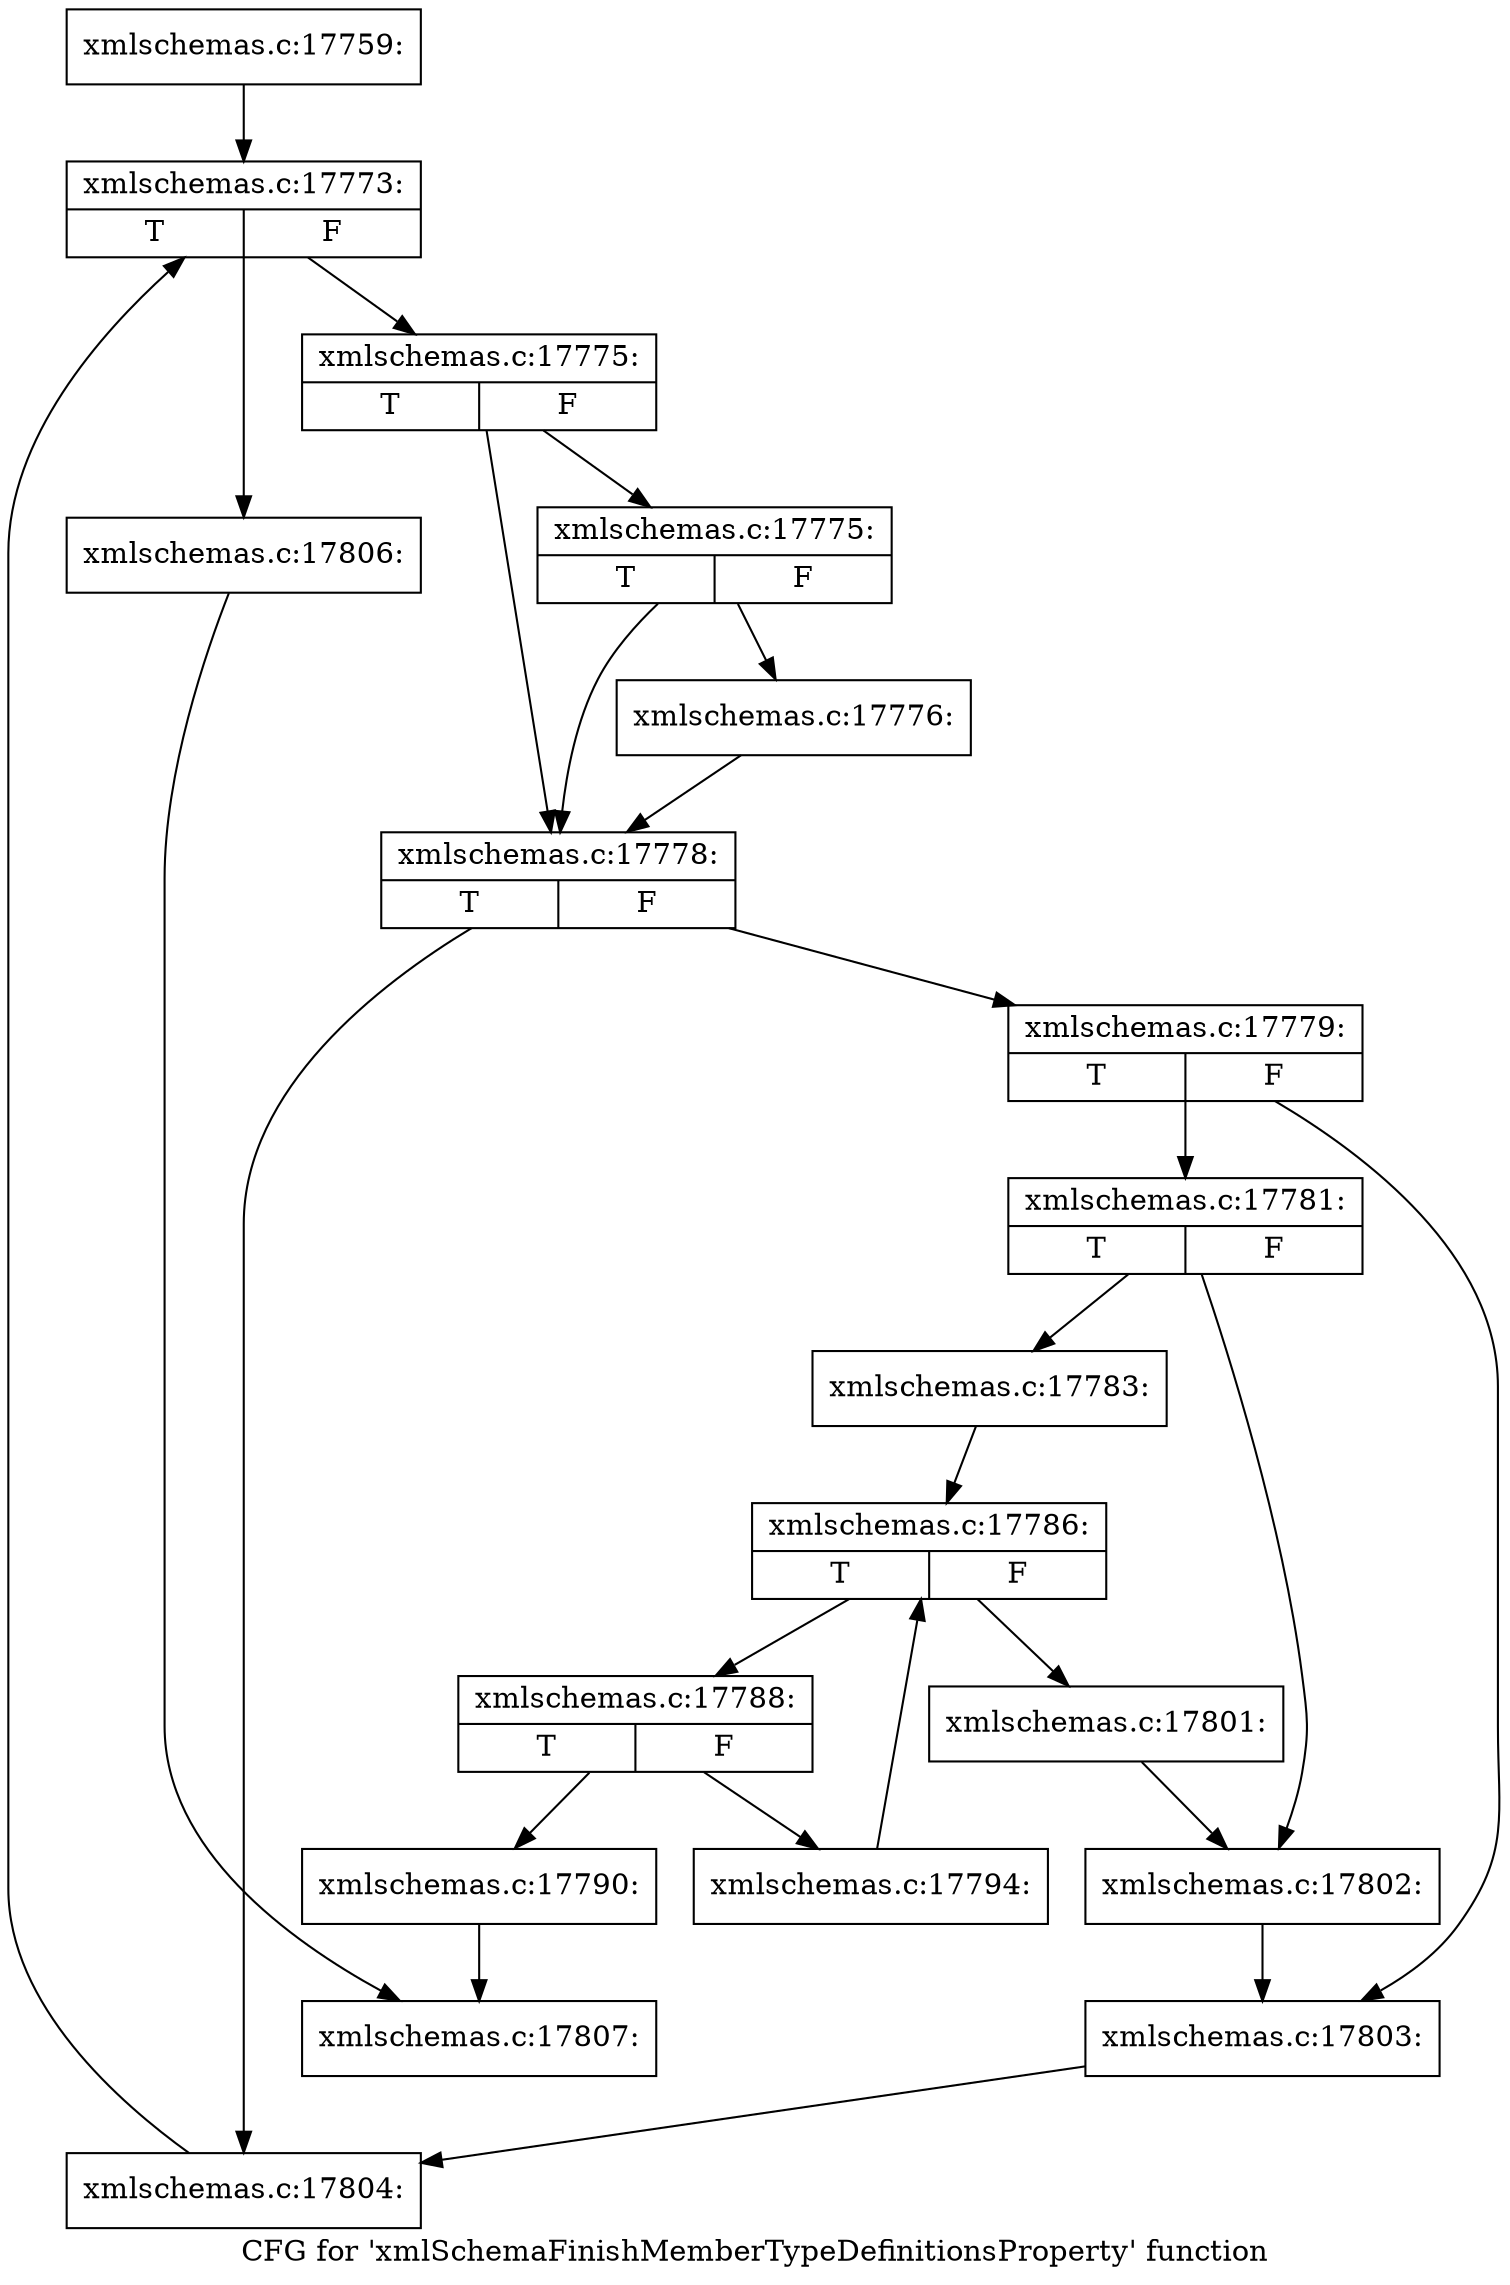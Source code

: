 digraph "CFG for 'xmlSchemaFinishMemberTypeDefinitionsProperty' function" {
	label="CFG for 'xmlSchemaFinishMemberTypeDefinitionsProperty' function";

	Node0x51375b0 [shape=record,label="{xmlschemas.c:17759:}"];
	Node0x51375b0 -> Node0x4b8dc90;
	Node0x4b8dc90 [shape=record,label="{xmlschemas.c:17773:|{<s0>T|<s1>F}}"];
	Node0x4b8dc90 -> Node0x4b8e080;
	Node0x4b8dc90 -> Node0x4b8deb0;
	Node0x4b8e080 [shape=record,label="{xmlschemas.c:17775:|{<s0>T|<s1>F}}"];
	Node0x4b8e080 -> Node0x4b8e2e0;
	Node0x4b8e080 -> Node0x4b8e290;
	Node0x4b8e2e0 [shape=record,label="{xmlschemas.c:17775:|{<s0>T|<s1>F}}"];
	Node0x4b8e2e0 -> Node0x4b8e240;
	Node0x4b8e2e0 -> Node0x4b8e290;
	Node0x4b8e240 [shape=record,label="{xmlschemas.c:17776:}"];
	Node0x4b8e240 -> Node0x4b8e290;
	Node0x4b8e290 [shape=record,label="{xmlschemas.c:17778:|{<s0>T|<s1>F}}"];
	Node0x4b8e290 -> Node0x5147c00;
	Node0x4b8e290 -> Node0x5147c50;
	Node0x5147c00 [shape=record,label="{xmlschemas.c:17779:|{<s0>T|<s1>F}}"];
	Node0x5147c00 -> Node0x51484b0;
	Node0x5147c00 -> Node0x5148500;
	Node0x51484b0 [shape=record,label="{xmlschemas.c:17781:|{<s0>T|<s1>F}}"];
	Node0x51484b0 -> Node0x5148c30;
	Node0x51484b0 -> Node0x5148c80;
	Node0x5148c30 [shape=record,label="{xmlschemas.c:17783:}"];
	Node0x5148c30 -> Node0x5149750;
	Node0x5149750 [shape=record,label="{xmlschemas.c:17786:|{<s0>T|<s1>F}}"];
	Node0x5149750 -> Node0x5149b40;
	Node0x5149750 -> Node0x5149970;
	Node0x5149b40 [shape=record,label="{xmlschemas.c:17788:|{<s0>T|<s1>F}}"];
	Node0x5149b40 -> Node0x5149ee0;
	Node0x5149b40 -> Node0x5149f30;
	Node0x5149ee0 [shape=record,label="{xmlschemas.c:17790:}"];
	Node0x5149ee0 -> Node0x4b8c710;
	Node0x5149f30 [shape=record,label="{xmlschemas.c:17794:}"];
	Node0x5149f30 -> Node0x5149750;
	Node0x5149970 [shape=record,label="{xmlschemas.c:17801:}"];
	Node0x5149970 -> Node0x5148c80;
	Node0x5148c80 [shape=record,label="{xmlschemas.c:17802:}"];
	Node0x5148c80 -> Node0x5148500;
	Node0x5148500 [shape=record,label="{xmlschemas.c:17803:}"];
	Node0x5148500 -> Node0x5147c50;
	Node0x5147c50 [shape=record,label="{xmlschemas.c:17804:}"];
	Node0x5147c50 -> Node0x4b8dc90;
	Node0x4b8deb0 [shape=record,label="{xmlschemas.c:17806:}"];
	Node0x4b8deb0 -> Node0x4b8c710;
	Node0x4b8c710 [shape=record,label="{xmlschemas.c:17807:}"];
}

